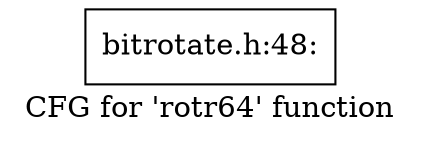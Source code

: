 digraph "CFG for 'rotr64' function" {
	label="CFG for 'rotr64' function";

	Node0xc76a250 [shape=record,label="{bitrotate.h:48:}"];
}
